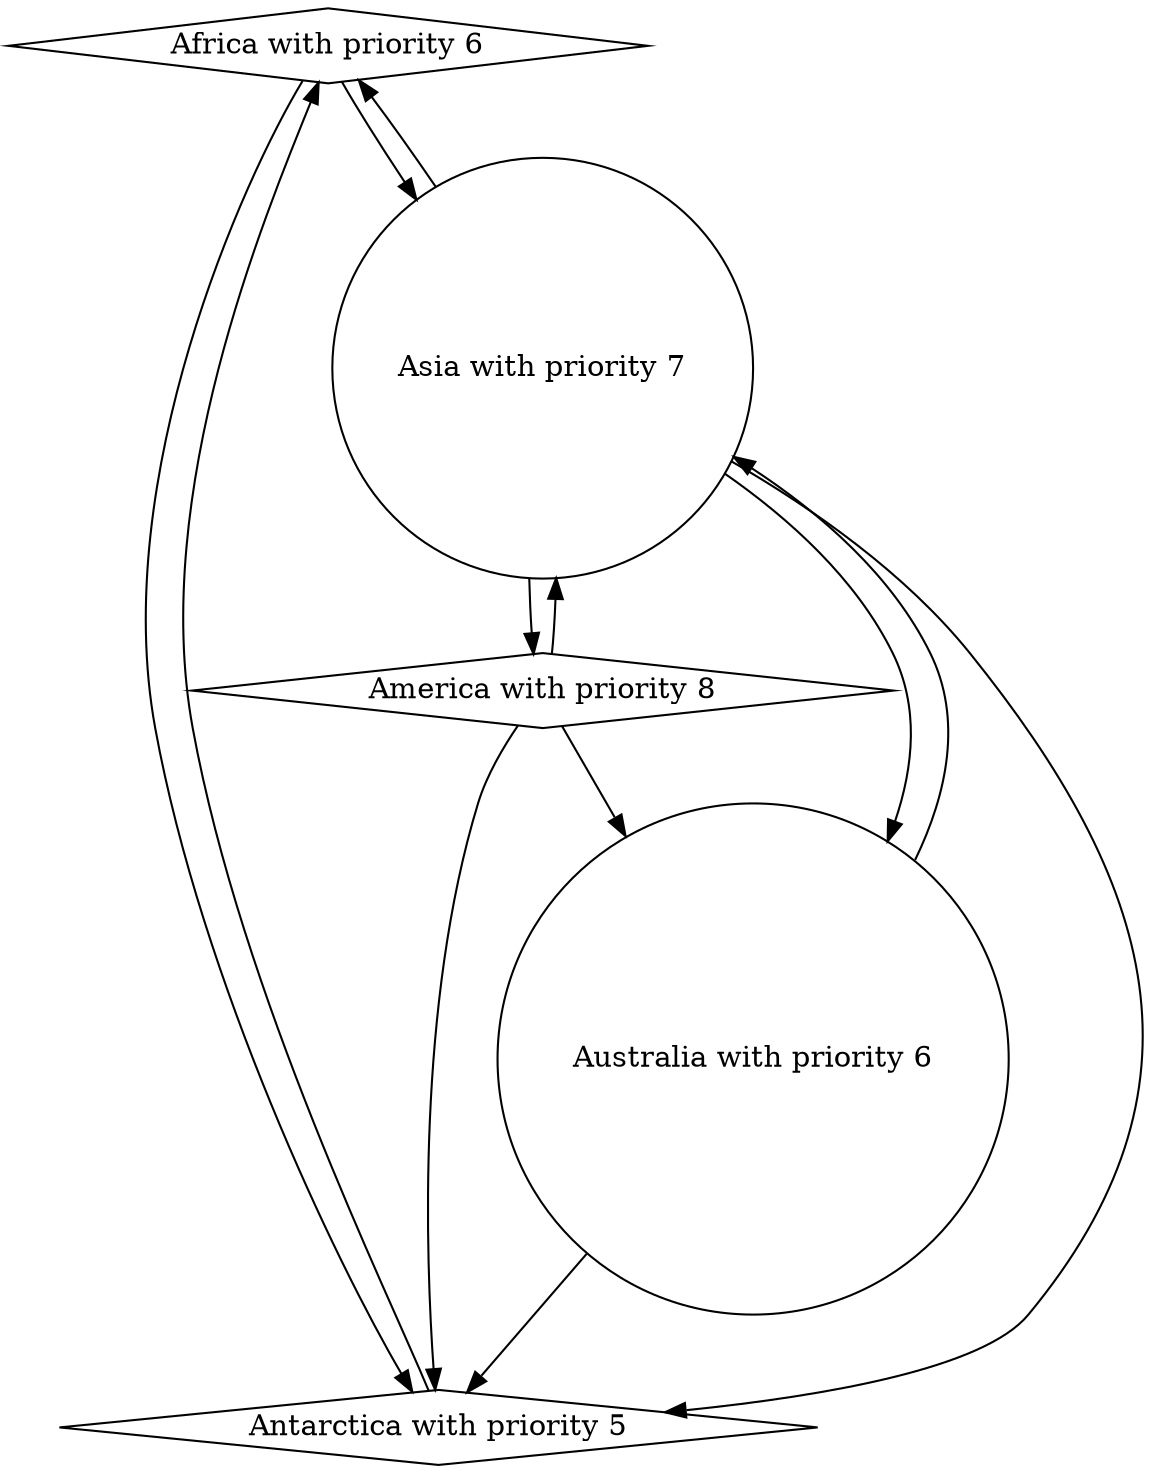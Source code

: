 digraph {
//graph [rankdir=LR]
"Africa" [shape=diamond, label="Africa with priority 6"]
"Antarctica" [shape=diamond, label="Antarctica with priority 5"]
"America" [shape=diamond, label="America with priority 8"]
"Australia" [shape=circle, label="Australia with priority 6"]
"Asia" [shape=circle, label="Asia with priority 7"]
"Africa" -> "Antarctica";
"Africa" -> "Asia";
"Antarctica" -> "Africa";
"America" -> "Asia";
"America" -> "Antarctica";
"America" -> "Australia";
"Australia" -> "Antarctica";
"Australia" -> "Asia";
"Asia" -> "Australia";
"Asia" -> "America";
"Asia" -> "Africa";
"Asia" -> "Antarctica";
}
